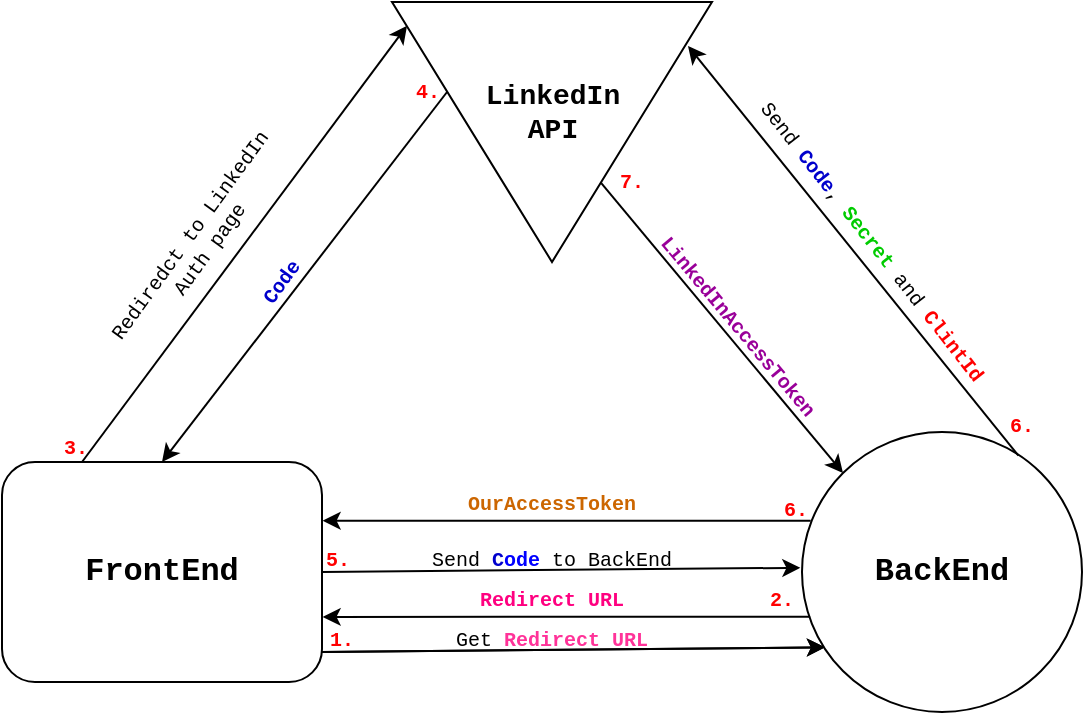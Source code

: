 <mxfile version="20.2.0" type="github">
  <diagram id="1rG9p1TGTZ7zT13oKB2e" name="Page-1">
    <mxGraphModel dx="813" dy="449" grid="1" gridSize="10" guides="1" tooltips="1" connect="1" arrows="1" fold="1" page="1" pageScale="1" pageWidth="850" pageHeight="1100" math="0" shadow="0">
      <root>
        <mxCell id="0" />
        <mxCell id="1" parent="0" />
        <mxCell id="PBk8WEaCfL0DDT6xwDyO-1" value="FrontEnd" style="rounded=1;whiteSpace=wrap;html=1;fontSize=16;fontStyle=1;fontFamily=Courier New;" vertex="1" parent="1">
          <mxGeometry x="120" y="415" width="160" height="110" as="geometry" />
        </mxCell>
        <mxCell id="PBk8WEaCfL0DDT6xwDyO-3" value="BackEnd" style="ellipse;whiteSpace=wrap;html=1;aspect=fixed;fontFamily=Courier New;fontSize=16;fontStyle=1" vertex="1" parent="1">
          <mxGeometry x="520" y="400" width="140" height="140" as="geometry" />
        </mxCell>
        <mxCell id="PBk8WEaCfL0DDT6xwDyO-4" value="" style="triangle;whiteSpace=wrap;html=1;fontFamily=Courier New;fontSize=16;rotation=90;" vertex="1" parent="1">
          <mxGeometry x="330" y="170" width="130" height="160" as="geometry" />
        </mxCell>
        <mxCell id="PBk8WEaCfL0DDT6xwDyO-5" value="LinkedIn API" style="text;html=1;strokeColor=none;fillColor=none;align=center;verticalAlign=middle;whiteSpace=wrap;rounded=0;fontFamily=Courier New;fontSize=14;fontStyle=1" vertex="1" parent="1">
          <mxGeometry x="357.5" y="220" width="75" height="40" as="geometry" />
        </mxCell>
        <mxCell id="PBk8WEaCfL0DDT6xwDyO-6" value="" style="endArrow=classic;html=1;rounded=0;fontFamily=Courier New;fontSize=14;entryX=0.082;entryY=0.769;entryDx=0;entryDy=0;entryPerimeter=0;" edge="1" parent="1" target="PBk8WEaCfL0DDT6xwDyO-3">
          <mxGeometry width="50" height="50" relative="1" as="geometry">
            <mxPoint x="280" y="510" as="sourcePoint" />
            <mxPoint x="530" y="510" as="targetPoint" />
          </mxGeometry>
        </mxCell>
        <mxCell id="PBk8WEaCfL0DDT6xwDyO-8" value="" style="endArrow=classic;html=1;rounded=0;fontFamily=Courier New;fontSize=12;exitX=0.029;exitY=0.66;exitDx=0;exitDy=0;exitPerimeter=0;entryX=1.002;entryY=0.704;entryDx=0;entryDy=0;entryPerimeter=0;" edge="1" parent="1" source="PBk8WEaCfL0DDT6xwDyO-3" target="PBk8WEaCfL0DDT6xwDyO-1">
          <mxGeometry width="50" height="50" relative="1" as="geometry">
            <mxPoint x="380" y="460" as="sourcePoint" />
            <mxPoint x="430" y="410" as="targetPoint" />
          </mxGeometry>
        </mxCell>
        <mxCell id="PBk8WEaCfL0DDT6xwDyO-9" value="&lt;font color=&quot;#ff0080&quot;&gt;&lt;b&gt;Redirect URL&lt;/b&gt;&lt;/font&gt;" style="text;html=1;strokeColor=none;fillColor=none;align=center;verticalAlign=middle;whiteSpace=wrap;rounded=0;fontFamily=Courier New;fontSize=10;" vertex="1" parent="1">
          <mxGeometry x="320" y="474" width="150" height="20" as="geometry" />
        </mxCell>
        <mxCell id="PBk8WEaCfL0DDT6xwDyO-10" value="" style="endArrow=classic;html=1;rounded=0;fontFamily=Courier New;fontSize=10;exitX=0.25;exitY=0;exitDx=0;exitDy=0;entryX=0.091;entryY=0.953;entryDx=0;entryDy=0;entryPerimeter=0;" edge="1" parent="1" source="PBk8WEaCfL0DDT6xwDyO-1" target="PBk8WEaCfL0DDT6xwDyO-4">
          <mxGeometry width="50" height="50" relative="1" as="geometry">
            <mxPoint x="170" y="410" as="sourcePoint" />
            <mxPoint x="230" y="310" as="targetPoint" />
          </mxGeometry>
        </mxCell>
        <mxCell id="PBk8WEaCfL0DDT6xwDyO-11" value="Rediredct to LinkedIn Auth page" style="text;html=1;strokeColor=none;fillColor=none;align=center;verticalAlign=middle;whiteSpace=wrap;rounded=0;fontFamily=Courier New;fontSize=10;rotation=-54;" vertex="1" parent="1">
          <mxGeometry x="140" y="290" width="158.28" height="30" as="geometry" />
        </mxCell>
        <mxCell id="PBk8WEaCfL0DDT6xwDyO-12" value="" style="endArrow=classic;html=1;rounded=0;fontFamily=Courier New;fontSize=10;exitX=0.25;exitY=0;exitDx=0;exitDy=0;entryX=0.5;entryY=0;entryDx=0;entryDy=0;" edge="1" parent="1" target="PBk8WEaCfL0DDT6xwDyO-1">
          <mxGeometry width="50" height="50" relative="1" as="geometry">
            <mxPoint x="342.52" y="230.0" as="sourcePoint" />
            <mxPoint x="180" y="448.17" as="targetPoint" />
          </mxGeometry>
        </mxCell>
        <mxCell id="PBk8WEaCfL0DDT6xwDyO-13" value="&lt;font color=&quot;#0000cc&quot;&gt;&lt;b&gt;Code&lt;/b&gt;&lt;/font&gt;" style="text;html=1;strokeColor=none;fillColor=none;align=center;verticalAlign=middle;whiteSpace=wrap;rounded=0;fontFamily=Courier New;fontSize=10;rotation=-54;" vertex="1" parent="1">
          <mxGeometry x="220" y="320" width="80" height="10" as="geometry" />
        </mxCell>
        <mxCell id="PBk8WEaCfL0DDT6xwDyO-14" value="Get &lt;font color=&quot;#ff3399&quot;&gt;&lt;b&gt;Redirect URL&lt;/b&gt;&lt;/font&gt;" style="text;html=1;strokeColor=none;fillColor=none;align=center;verticalAlign=middle;whiteSpace=wrap;rounded=0;fontFamily=Courier New;fontSize=10;" vertex="1" parent="1">
          <mxGeometry x="320" y="494" width="150" height="20" as="geometry" />
        </mxCell>
        <mxCell id="PBk8WEaCfL0DDT6xwDyO-15" value="" style="endArrow=classic;html=1;rounded=0;fontFamily=Courier New;fontSize=14;entryX=0.082;entryY=0.769;entryDx=0;entryDy=0;entryPerimeter=0;" edge="1" parent="1">
          <mxGeometry width="50" height="50" relative="1" as="geometry">
            <mxPoint x="280" y="510" as="sourcePoint" />
            <mxPoint x="531.48" y="507.66" as="targetPoint" />
          </mxGeometry>
        </mxCell>
        <mxCell id="PBk8WEaCfL0DDT6xwDyO-16" value="" style="endArrow=classic;html=1;rounded=0;fontFamily=Courier New;fontSize=12;exitX=0.031;exitY=0.317;exitDx=0;exitDy=0;exitPerimeter=0;entryX=1.002;entryY=0.267;entryDx=0;entryDy=0;entryPerimeter=0;" edge="1" parent="1" source="PBk8WEaCfL0DDT6xwDyO-3" target="PBk8WEaCfL0DDT6xwDyO-1">
          <mxGeometry width="50" height="50" relative="1" as="geometry">
            <mxPoint x="522.1" y="444.36" as="sourcePoint" />
            <mxPoint x="280.96" y="444.66" as="targetPoint" />
          </mxGeometry>
        </mxCell>
        <mxCell id="PBk8WEaCfL0DDT6xwDyO-17" value="&lt;b style=&quot;&quot;&gt;&lt;font color=&quot;#cc6600&quot;&gt;OurAccessToken&lt;/font&gt;&lt;/b&gt;" style="text;html=1;strokeColor=none;fillColor=none;align=center;verticalAlign=middle;whiteSpace=wrap;rounded=0;fontFamily=Courier New;fontSize=10;" vertex="1" parent="1">
          <mxGeometry x="320" y="426" width="150" height="20" as="geometry" />
        </mxCell>
        <mxCell id="PBk8WEaCfL0DDT6xwDyO-18" value="Send &lt;b&gt;&lt;font color=&quot;#0000cc&quot;&gt;C&lt;/font&gt;&lt;font color=&quot;#0000ff&quot;&gt;ode&lt;/font&gt; &lt;/b&gt;to BackEnd" style="text;html=1;strokeColor=none;fillColor=none;align=center;verticalAlign=middle;whiteSpace=wrap;rounded=0;fontFamily=Courier New;fontSize=10;" vertex="1" parent="1">
          <mxGeometry x="320" y="454" width="150" height="20" as="geometry" />
        </mxCell>
        <mxCell id="PBk8WEaCfL0DDT6xwDyO-19" value="" style="endArrow=classic;html=1;rounded=0;fontFamily=Courier New;fontSize=14;entryX=-0.006;entryY=0.485;entryDx=0;entryDy=0;entryPerimeter=0;" edge="1" parent="1" target="PBk8WEaCfL0DDT6xwDyO-3">
          <mxGeometry width="50" height="50" relative="1" as="geometry">
            <mxPoint x="280" y="470" as="sourcePoint" />
            <mxPoint x="531.48" y="467.66" as="targetPoint" />
          </mxGeometry>
        </mxCell>
        <mxCell id="PBk8WEaCfL0DDT6xwDyO-20" value="" style="endArrow=classic;html=1;rounded=0;fontFamily=Courier New;fontSize=10;exitX=0.773;exitY=0.084;exitDx=0;exitDy=0;entryX=0.169;entryY=0.075;entryDx=0;entryDy=0;entryPerimeter=0;exitPerimeter=0;" edge="1" parent="1" source="PBk8WEaCfL0DDT6xwDyO-3" target="PBk8WEaCfL0DDT6xwDyO-4">
          <mxGeometry width="50" height="50" relative="1" as="geometry">
            <mxPoint x="510" y="410" as="sourcePoint" />
            <mxPoint x="560" y="360" as="targetPoint" />
          </mxGeometry>
        </mxCell>
        <mxCell id="PBk8WEaCfL0DDT6xwDyO-21" value="Send &lt;b&gt;&lt;font color=&quot;#0000cc&quot;&gt;Code&lt;/font&gt;&lt;/b&gt;, &lt;font color=&quot;#00cc00&quot;&gt;&lt;b&gt;Secret&lt;/b&gt;&lt;/font&gt; and &lt;b&gt;&lt;font color=&quot;#ff0000&quot;&gt;ClintId&lt;/font&gt;&lt;/b&gt;" style="text;html=1;strokeColor=none;fillColor=none;align=center;verticalAlign=middle;whiteSpace=wrap;rounded=0;fontFamily=Courier New;fontSize=10;rotation=52;" vertex="1" parent="1">
          <mxGeometry x="449.76" y="297.84" width="210.24" height="14.31" as="geometry" />
        </mxCell>
        <mxCell id="PBk8WEaCfL0DDT6xwDyO-22" value="" style="endArrow=classic;html=1;rounded=0;fontFamily=Courier New;fontSize=10;exitX=0.697;exitY=0.346;exitDx=0;exitDy=0;entryX=0;entryY=0;entryDx=0;entryDy=0;exitPerimeter=0;" edge="1" parent="1" source="PBk8WEaCfL0DDT6xwDyO-4" target="PBk8WEaCfL0DDT6xwDyO-3">
          <mxGeometry width="50" height="50" relative="1" as="geometry">
            <mxPoint x="420" y="285.69" as="sourcePoint" />
            <mxPoint x="585.22" y="490.48" as="targetPoint" />
          </mxGeometry>
        </mxCell>
        <mxCell id="PBk8WEaCfL0DDT6xwDyO-23" value="&lt;b style=&quot;&quot;&gt;&lt;font color=&quot;#990099&quot;&gt;LinkedInAccessToken&lt;/font&gt;&lt;/b&gt;" style="text;html=1;strokeColor=none;fillColor=none;align=center;verticalAlign=middle;whiteSpace=wrap;rounded=0;fontFamily=Courier New;fontSize=10;rotation=50;" vertex="1" parent="1">
          <mxGeometry x="432.5" y="340" width="110" height="14.31" as="geometry" />
        </mxCell>
        <mxCell id="PBk8WEaCfL0DDT6xwDyO-25" value="&lt;b&gt;1.&lt;/b&gt;" style="text;html=1;strokeColor=none;fillColor=none;align=center;verticalAlign=middle;whiteSpace=wrap;rounded=0;fontFamily=Courier New;fontSize=10;fontColor=#FF0000;" vertex="1" parent="1">
          <mxGeometry x="280" y="498.5" width="20" height="11" as="geometry" />
        </mxCell>
        <mxCell id="PBk8WEaCfL0DDT6xwDyO-26" value="&lt;b&gt;2.&lt;/b&gt;" style="text;html=1;strokeColor=none;fillColor=none;align=center;verticalAlign=middle;whiteSpace=wrap;rounded=0;fontFamily=Courier New;fontSize=10;fontColor=#FF0000;" vertex="1" parent="1">
          <mxGeometry x="500" y="478.5" width="20" height="11" as="geometry" />
        </mxCell>
        <mxCell id="PBk8WEaCfL0DDT6xwDyO-27" value="&lt;b&gt;3.&lt;/b&gt;" style="text;html=1;strokeColor=none;fillColor=none;align=center;verticalAlign=middle;whiteSpace=wrap;rounded=0;fontFamily=Courier New;fontSize=10;fontColor=#FF0000;" vertex="1" parent="1">
          <mxGeometry x="147.0" y="402" width="20" height="11" as="geometry" />
        </mxCell>
        <mxCell id="PBk8WEaCfL0DDT6xwDyO-28" value="&lt;b&gt;4.&lt;/b&gt;" style="text;html=1;strokeColor=none;fillColor=none;align=center;verticalAlign=middle;whiteSpace=wrap;rounded=0;fontFamily=Courier New;fontSize=10;fontColor=#FF0000;rotation=0;" vertex="1" parent="1">
          <mxGeometry x="323" y="224" width="20" height="11" as="geometry" />
        </mxCell>
        <mxCell id="PBk8WEaCfL0DDT6xwDyO-29" value="&lt;b&gt;5.&lt;/b&gt;" style="text;html=1;strokeColor=none;fillColor=none;align=center;verticalAlign=middle;whiteSpace=wrap;rounded=0;fontFamily=Courier New;fontSize=10;fontColor=#FF0000;" vertex="1" parent="1">
          <mxGeometry x="278.28" y="458.5" width="20" height="11" as="geometry" />
        </mxCell>
        <mxCell id="PBk8WEaCfL0DDT6xwDyO-30" value="&lt;b&gt;6.&lt;/b&gt;" style="text;html=1;strokeColor=none;fillColor=none;align=center;verticalAlign=middle;whiteSpace=wrap;rounded=0;fontFamily=Courier New;fontSize=10;fontColor=#FF0000;" vertex="1" parent="1">
          <mxGeometry x="507" y="433" width="20" height="11" as="geometry" />
        </mxCell>
        <mxCell id="PBk8WEaCfL0DDT6xwDyO-32" value="&lt;b&gt;6.&lt;/b&gt;" style="text;html=1;strokeColor=none;fillColor=none;align=center;verticalAlign=middle;whiteSpace=wrap;rounded=0;fontFamily=Courier New;fontSize=10;fontColor=#FF0000;" vertex="1" parent="1">
          <mxGeometry x="620" y="392" width="20" height="10" as="geometry" />
        </mxCell>
        <mxCell id="PBk8WEaCfL0DDT6xwDyO-33" value="&lt;b&gt;7.&lt;/b&gt;" style="text;html=1;strokeColor=none;fillColor=none;align=center;verticalAlign=middle;whiteSpace=wrap;rounded=0;fontFamily=Courier New;fontSize=10;fontColor=#FF0000;" vertex="1" parent="1">
          <mxGeometry x="425" y="270" width="20" height="10" as="geometry" />
        </mxCell>
      </root>
    </mxGraphModel>
  </diagram>
</mxfile>
